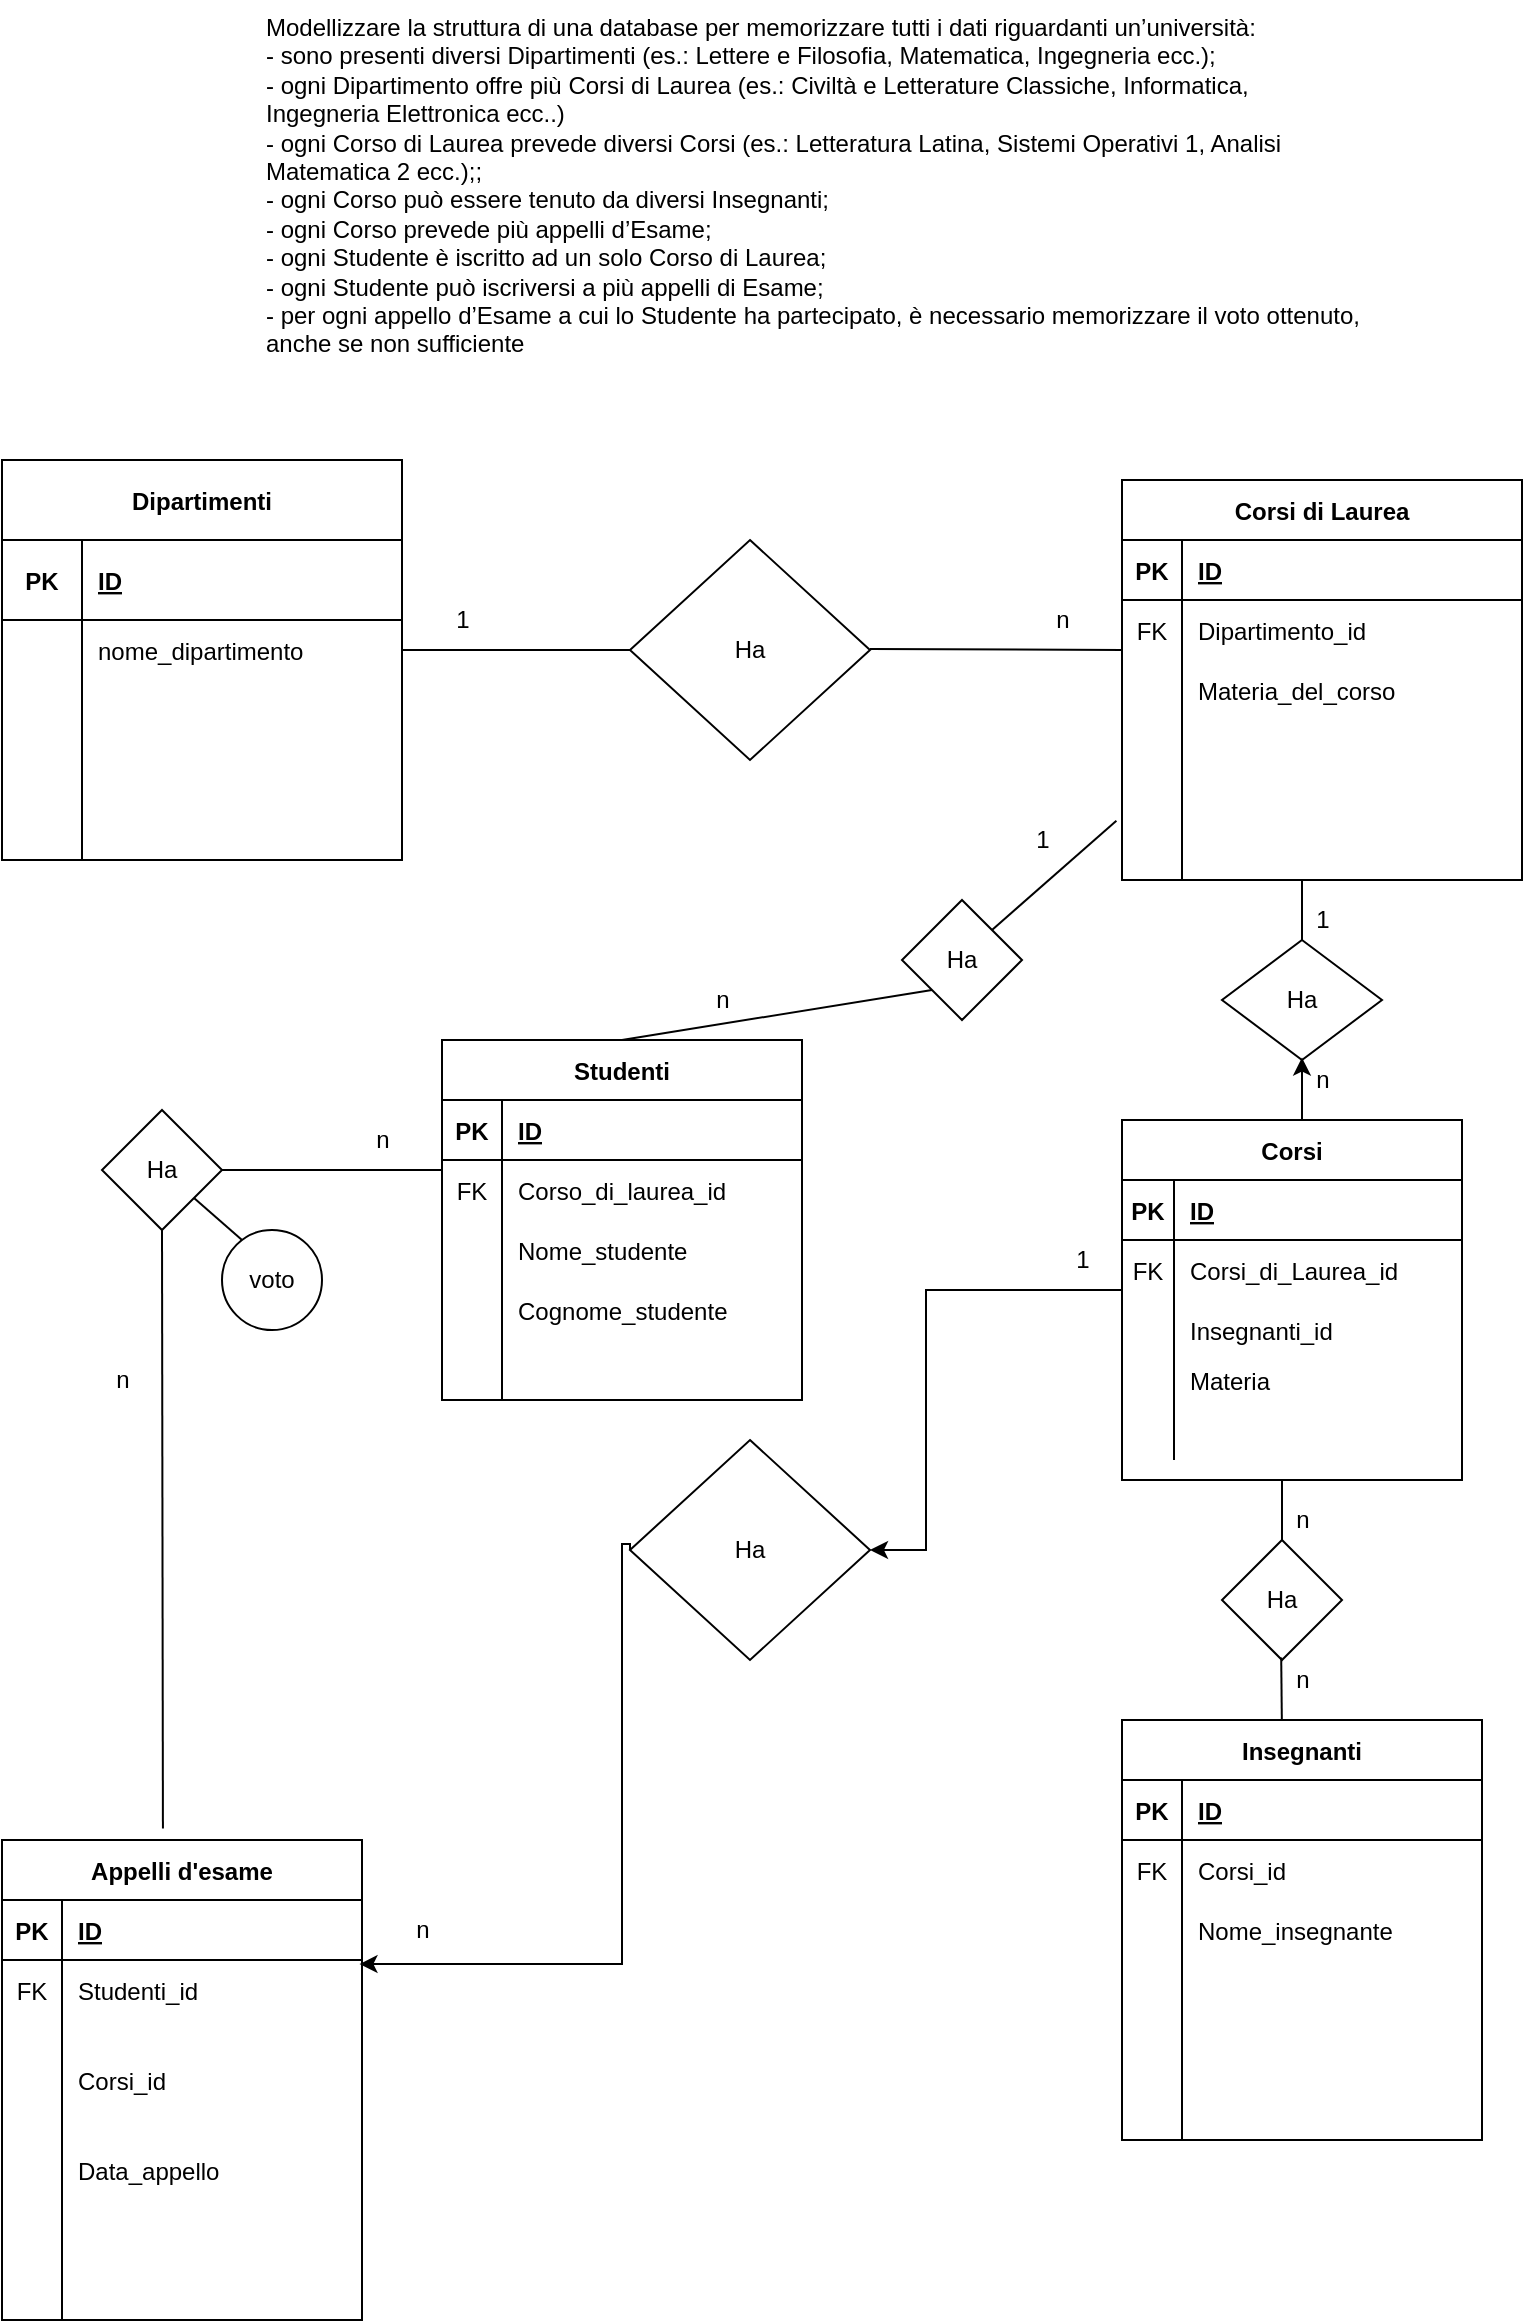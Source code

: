 <mxfile version="16.5.1" type="device"><diagram id="d_tYpTKD4EbZzEdEBxM2" name="Pagina-1"><mxGraphModel dx="1038" dy="641" grid="1" gridSize="10" guides="1" tooltips="1" connect="1" arrows="1" fold="1" page="1" pageScale="1" pageWidth="827" pageHeight="1169" math="0" shadow="0"><root><mxCell id="0"/><mxCell id="1" parent="0"/><mxCell id="aN7Wza_sjdc6E9av2ybj-14" value="Modellizzare la struttura di una database per memorizzare tutti i dati riguardanti un’università:&#13;&#10;- sono presenti diversi Dipartimenti (es.: Lettere e Filosofia, Matematica, Ingegneria ecc.);&#13;&#10;- ogni Dipartimento offre più Corsi di Laurea (es.: Civiltà e Letterature Classiche, Informatica, Ingegneria Elettronica ecc..)&#13;&#10;- ogni Corso di Laurea prevede diversi Corsi (es.: Letteratura Latina, Sistemi Operativi 1, Analisi Matematica 2 ecc.);;&#13;&#10;- ogni Corso può essere tenuto da diversi Insegnanti;&#13;&#10;- ogni Corso prevede più appelli d’Esame;&#13;&#10;- ogni Studente è iscritto ad un solo Corso di Laurea;&#13;&#10;- ogni Studente può iscriversi a più appelli di Esame;&#13;&#10;- per ogni appello d’Esame a cui lo Studente ha partecipato, è necessario memorizzare il voto ottenuto, anche se non sufficiente" style="text;whiteSpace=wrap;html=1;" parent="1" vertex="1"><mxGeometry x="170" width="550" height="180" as="geometry"/></mxCell><mxCell id="aN7Wza_sjdc6E9av2ybj-29" value="Dipartimenti" style="shape=table;startSize=40;container=1;collapsible=1;childLayout=tableLayout;fixedRows=1;rowLines=0;fontStyle=1;align=center;resizeLast=1;fontFamily=Helvetica;fontSize=12;fontColor=default;strokeColor=default;fillColor=none;" parent="1" vertex="1"><mxGeometry x="40" y="230" width="200" height="200" as="geometry"/></mxCell><mxCell id="aN7Wza_sjdc6E9av2ybj-30" value="" style="shape=tableRow;horizontal=0;startSize=0;swimlaneHead=0;swimlaneBody=0;fillColor=none;collapsible=0;dropTarget=0;points=[[0,0.5],[1,0.5]];portConstraint=eastwest;top=0;left=0;right=0;bottom=1;fontFamily=Helvetica;fontSize=12;fontColor=default;strokeColor=default;" parent="aN7Wza_sjdc6E9av2ybj-29" vertex="1"><mxGeometry y="40" width="200" height="40" as="geometry"/></mxCell><mxCell id="aN7Wza_sjdc6E9av2ybj-31" value="PK" style="shape=partialRectangle;connectable=0;fillColor=none;top=0;left=0;bottom=0;right=0;fontStyle=1;overflow=hidden;fontFamily=Helvetica;fontSize=12;fontColor=default;strokeColor=default;" parent="aN7Wza_sjdc6E9av2ybj-30" vertex="1"><mxGeometry width="40" height="40" as="geometry"><mxRectangle width="40" height="40" as="alternateBounds"/></mxGeometry></mxCell><mxCell id="aN7Wza_sjdc6E9av2ybj-32" value="ID" style="shape=partialRectangle;connectable=0;fillColor=none;top=0;left=0;bottom=0;right=0;align=left;spacingLeft=6;fontStyle=5;overflow=hidden;fontFamily=Helvetica;fontSize=12;fontColor=default;strokeColor=default;" parent="aN7Wza_sjdc6E9av2ybj-30" vertex="1"><mxGeometry x="40" width="160" height="40" as="geometry"><mxRectangle width="160" height="40" as="alternateBounds"/></mxGeometry></mxCell><mxCell id="aN7Wza_sjdc6E9av2ybj-33" value="" style="shape=tableRow;horizontal=0;startSize=0;swimlaneHead=0;swimlaneBody=0;fillColor=none;collapsible=0;dropTarget=0;points=[[0,0.5],[1,0.5]];portConstraint=eastwest;top=0;left=0;right=0;bottom=0;fontFamily=Helvetica;fontSize=12;fontColor=default;strokeColor=default;" parent="aN7Wza_sjdc6E9av2ybj-29" vertex="1"><mxGeometry y="80" width="200" height="30" as="geometry"/></mxCell><mxCell id="aN7Wza_sjdc6E9av2ybj-34" value="" style="shape=partialRectangle;connectable=0;fillColor=none;top=0;left=0;bottom=0;right=0;editable=1;overflow=hidden;fontFamily=Helvetica;fontSize=12;fontColor=default;strokeColor=default;" parent="aN7Wza_sjdc6E9av2ybj-33" vertex="1"><mxGeometry width="40" height="30" as="geometry"><mxRectangle width="40" height="30" as="alternateBounds"/></mxGeometry></mxCell><mxCell id="aN7Wza_sjdc6E9av2ybj-35" value="nome_dipartimento" style="shape=partialRectangle;connectable=0;fillColor=none;top=0;left=0;bottom=0;right=0;align=left;spacingLeft=6;overflow=hidden;fontFamily=Helvetica;fontSize=12;fontColor=default;strokeColor=default;" parent="aN7Wza_sjdc6E9av2ybj-33" vertex="1"><mxGeometry x="40" width="160" height="30" as="geometry"><mxRectangle width="160" height="30" as="alternateBounds"/></mxGeometry></mxCell><mxCell id="aN7Wza_sjdc6E9av2ybj-36" value="" style="shape=tableRow;horizontal=0;startSize=0;swimlaneHead=0;swimlaneBody=0;fillColor=none;collapsible=0;dropTarget=0;points=[[0,0.5],[1,0.5]];portConstraint=eastwest;top=0;left=0;right=0;bottom=0;fontFamily=Helvetica;fontSize=12;fontColor=default;strokeColor=default;" parent="aN7Wza_sjdc6E9av2ybj-29" vertex="1"><mxGeometry y="110" width="200" height="30" as="geometry"/></mxCell><mxCell id="aN7Wza_sjdc6E9av2ybj-37" value="" style="shape=partialRectangle;connectable=0;fillColor=none;top=0;left=0;bottom=0;right=0;editable=1;overflow=hidden;fontFamily=Helvetica;fontSize=12;fontColor=default;strokeColor=default;" parent="aN7Wza_sjdc6E9av2ybj-36" vertex="1"><mxGeometry width="40" height="30" as="geometry"><mxRectangle width="40" height="30" as="alternateBounds"/></mxGeometry></mxCell><mxCell id="aN7Wza_sjdc6E9av2ybj-38" value="" style="shape=partialRectangle;connectable=0;fillColor=none;top=0;left=0;bottom=0;right=0;align=left;spacingLeft=6;overflow=hidden;fontFamily=Helvetica;fontSize=12;fontColor=default;strokeColor=default;" parent="aN7Wza_sjdc6E9av2ybj-36" vertex="1"><mxGeometry x="40" width="160" height="30" as="geometry"><mxRectangle width="160" height="30" as="alternateBounds"/></mxGeometry></mxCell><mxCell id="aN7Wza_sjdc6E9av2ybj-39" value="" style="shape=tableRow;horizontal=0;startSize=0;swimlaneHead=0;swimlaneBody=0;fillColor=none;collapsible=0;dropTarget=0;points=[[0,0.5],[1,0.5]];portConstraint=eastwest;top=0;left=0;right=0;bottom=0;fontFamily=Helvetica;fontSize=12;fontColor=default;strokeColor=default;" parent="aN7Wza_sjdc6E9av2ybj-29" vertex="1"><mxGeometry y="140" width="200" height="30" as="geometry"/></mxCell><mxCell id="aN7Wza_sjdc6E9av2ybj-40" value="" style="shape=partialRectangle;connectable=0;fillColor=none;top=0;left=0;bottom=0;right=0;editable=1;overflow=hidden;fontFamily=Helvetica;fontSize=12;fontColor=default;strokeColor=default;" parent="aN7Wza_sjdc6E9av2ybj-39" vertex="1"><mxGeometry width="40" height="30" as="geometry"><mxRectangle width="40" height="30" as="alternateBounds"/></mxGeometry></mxCell><mxCell id="aN7Wza_sjdc6E9av2ybj-41" value="" style="shape=partialRectangle;connectable=0;fillColor=none;top=0;left=0;bottom=0;right=0;align=left;spacingLeft=6;overflow=hidden;fontFamily=Helvetica;fontSize=12;fontColor=default;strokeColor=default;" parent="aN7Wza_sjdc6E9av2ybj-39" vertex="1"><mxGeometry x="40" width="160" height="30" as="geometry"><mxRectangle width="160" height="30" as="alternateBounds"/></mxGeometry></mxCell><mxCell id="aN7Wza_sjdc6E9av2ybj-42" value="" style="shape=tableRow;horizontal=0;startSize=0;swimlaneHead=0;swimlaneBody=0;fillColor=none;collapsible=0;dropTarget=0;points=[[0,0.5],[1,0.5]];portConstraint=eastwest;top=0;left=0;right=0;bottom=0;fontFamily=Helvetica;fontSize=12;fontColor=default;strokeColor=default;" parent="aN7Wza_sjdc6E9av2ybj-29" vertex="1"><mxGeometry y="170" width="200" height="30" as="geometry"/></mxCell><mxCell id="aN7Wza_sjdc6E9av2ybj-43" value="" style="shape=partialRectangle;connectable=0;fillColor=none;top=0;left=0;bottom=0;right=0;editable=1;overflow=hidden;fontFamily=Helvetica;fontSize=12;fontColor=default;strokeColor=default;" parent="aN7Wza_sjdc6E9av2ybj-42" vertex="1"><mxGeometry width="40" height="30" as="geometry"><mxRectangle width="40" height="30" as="alternateBounds"/></mxGeometry></mxCell><mxCell id="aN7Wza_sjdc6E9av2ybj-44" value="" style="shape=partialRectangle;connectable=0;fillColor=none;top=0;left=0;bottom=0;right=0;align=left;spacingLeft=6;overflow=hidden;fontFamily=Helvetica;fontSize=12;fontColor=default;strokeColor=default;" parent="aN7Wza_sjdc6E9av2ybj-42" vertex="1"><mxGeometry x="40" width="160" height="30" as="geometry"><mxRectangle width="160" height="30" as="alternateBounds"/></mxGeometry></mxCell><mxCell id="aN7Wza_sjdc6E9av2ybj-45" value="Corsi di Laurea" style="shape=table;startSize=30;container=1;collapsible=1;childLayout=tableLayout;fixedRows=1;rowLines=0;fontStyle=1;align=center;resizeLast=1;fontFamily=Helvetica;fontSize=12;fontColor=default;strokeColor=default;fillColor=none;" parent="1" vertex="1"><mxGeometry x="600" y="240" width="200" height="200" as="geometry"/></mxCell><mxCell id="aN7Wza_sjdc6E9av2ybj-46" value="" style="shape=tableRow;horizontal=0;startSize=0;swimlaneHead=0;swimlaneBody=0;fillColor=none;collapsible=0;dropTarget=0;points=[[0,0.5],[1,0.5]];portConstraint=eastwest;top=0;left=0;right=0;bottom=1;fontFamily=Helvetica;fontSize=12;fontColor=default;strokeColor=default;" parent="aN7Wza_sjdc6E9av2ybj-45" vertex="1"><mxGeometry y="30" width="200" height="30" as="geometry"/></mxCell><mxCell id="aN7Wza_sjdc6E9av2ybj-47" value="PK" style="shape=partialRectangle;connectable=0;fillColor=none;top=0;left=0;bottom=0;right=0;fontStyle=1;overflow=hidden;fontFamily=Helvetica;fontSize=12;fontColor=default;strokeColor=default;" parent="aN7Wza_sjdc6E9av2ybj-46" vertex="1"><mxGeometry width="30" height="30" as="geometry"><mxRectangle width="30" height="30" as="alternateBounds"/></mxGeometry></mxCell><mxCell id="aN7Wza_sjdc6E9av2ybj-48" value="ID" style="shape=partialRectangle;connectable=0;fillColor=none;top=0;left=0;bottom=0;right=0;align=left;spacingLeft=6;fontStyle=5;overflow=hidden;fontFamily=Helvetica;fontSize=12;fontColor=default;strokeColor=default;" parent="aN7Wza_sjdc6E9av2ybj-46" vertex="1"><mxGeometry x="30" width="170" height="30" as="geometry"><mxRectangle width="170" height="30" as="alternateBounds"/></mxGeometry></mxCell><mxCell id="aN7Wza_sjdc6E9av2ybj-49" value="" style="shape=tableRow;horizontal=0;startSize=0;swimlaneHead=0;swimlaneBody=0;fillColor=none;collapsible=0;dropTarget=0;points=[[0,0.5],[1,0.5]];portConstraint=eastwest;top=0;left=0;right=0;bottom=0;fontFamily=Helvetica;fontSize=12;fontColor=default;strokeColor=default;" parent="aN7Wza_sjdc6E9av2ybj-45" vertex="1"><mxGeometry y="60" width="200" height="30" as="geometry"/></mxCell><mxCell id="aN7Wza_sjdc6E9av2ybj-50" value="FK" style="shape=partialRectangle;connectable=0;fillColor=none;top=0;left=0;bottom=0;right=0;editable=1;overflow=hidden;fontFamily=Helvetica;fontSize=12;fontColor=default;strokeColor=default;" parent="aN7Wza_sjdc6E9av2ybj-49" vertex="1"><mxGeometry width="30" height="30" as="geometry"><mxRectangle width="30" height="30" as="alternateBounds"/></mxGeometry></mxCell><mxCell id="aN7Wza_sjdc6E9av2ybj-51" value="Dipartimento_id" style="shape=partialRectangle;connectable=0;fillColor=none;top=0;left=0;bottom=0;right=0;align=left;spacingLeft=6;overflow=hidden;fontFamily=Helvetica;fontSize=12;fontColor=default;strokeColor=default;" parent="aN7Wza_sjdc6E9av2ybj-49" vertex="1"><mxGeometry x="30" width="170" height="30" as="geometry"><mxRectangle width="170" height="30" as="alternateBounds"/></mxGeometry></mxCell><mxCell id="aN7Wza_sjdc6E9av2ybj-52" value="" style="shape=tableRow;horizontal=0;startSize=0;swimlaneHead=0;swimlaneBody=0;fillColor=none;collapsible=0;dropTarget=0;points=[[0,0.5],[1,0.5]];portConstraint=eastwest;top=0;left=0;right=0;bottom=0;fontFamily=Helvetica;fontSize=12;fontColor=default;strokeColor=default;" parent="aN7Wza_sjdc6E9av2ybj-45" vertex="1"><mxGeometry y="90" width="200" height="30" as="geometry"/></mxCell><mxCell id="aN7Wza_sjdc6E9av2ybj-53" value="" style="shape=partialRectangle;connectable=0;fillColor=none;top=0;left=0;bottom=0;right=0;editable=1;overflow=hidden;fontFamily=Helvetica;fontSize=12;fontColor=default;strokeColor=default;" parent="aN7Wza_sjdc6E9av2ybj-52" vertex="1"><mxGeometry width="30" height="30" as="geometry"><mxRectangle width="30" height="30" as="alternateBounds"/></mxGeometry></mxCell><mxCell id="aN7Wza_sjdc6E9av2ybj-54" value="Materia_del_corso" style="shape=partialRectangle;connectable=0;fillColor=none;top=0;left=0;bottom=0;right=0;align=left;spacingLeft=6;overflow=hidden;fontFamily=Helvetica;fontSize=12;fontColor=default;strokeColor=default;" parent="aN7Wza_sjdc6E9av2ybj-52" vertex="1"><mxGeometry x="30" width="170" height="30" as="geometry"><mxRectangle width="170" height="30" as="alternateBounds"/></mxGeometry></mxCell><mxCell id="aN7Wza_sjdc6E9av2ybj-55" value="" style="shape=tableRow;horizontal=0;startSize=0;swimlaneHead=0;swimlaneBody=0;fillColor=none;collapsible=0;dropTarget=0;points=[[0,0.5],[1,0.5]];portConstraint=eastwest;top=0;left=0;right=0;bottom=0;fontFamily=Helvetica;fontSize=12;fontColor=default;strokeColor=default;" parent="aN7Wza_sjdc6E9av2ybj-45" vertex="1"><mxGeometry y="120" width="200" height="20" as="geometry"/></mxCell><mxCell id="aN7Wza_sjdc6E9av2ybj-56" value="" style="shape=partialRectangle;connectable=0;fillColor=none;top=0;left=0;bottom=0;right=0;editable=1;overflow=hidden;fontFamily=Helvetica;fontSize=12;fontColor=default;strokeColor=default;" parent="aN7Wza_sjdc6E9av2ybj-55" vertex="1"><mxGeometry width="30" height="20" as="geometry"><mxRectangle width="30" height="20" as="alternateBounds"/></mxGeometry></mxCell><mxCell id="aN7Wza_sjdc6E9av2ybj-57" value="" style="shape=partialRectangle;connectable=0;fillColor=none;top=0;left=0;bottom=0;right=0;align=left;spacingLeft=6;overflow=hidden;fontFamily=Helvetica;fontSize=12;fontColor=default;strokeColor=default;" parent="aN7Wza_sjdc6E9av2ybj-55" vertex="1"><mxGeometry x="30" width="170" height="20" as="geometry"><mxRectangle width="170" height="20" as="alternateBounds"/></mxGeometry></mxCell><mxCell id="aN7Wza_sjdc6E9av2ybj-58" value="" style="shape=tableRow;horizontal=0;startSize=0;swimlaneHead=0;swimlaneBody=0;fillColor=none;collapsible=0;dropTarget=0;points=[[0,0.5],[1,0.5]];portConstraint=eastwest;top=0;left=0;right=0;bottom=0;fontFamily=Helvetica;fontSize=12;fontColor=default;strokeColor=default;" parent="aN7Wza_sjdc6E9av2ybj-45" vertex="1"><mxGeometry y="140" width="200" height="30" as="geometry"/></mxCell><mxCell id="aN7Wza_sjdc6E9av2ybj-59" value="" style="shape=partialRectangle;connectable=0;fillColor=none;top=0;left=0;bottom=0;right=0;editable=1;overflow=hidden;fontFamily=Helvetica;fontSize=12;fontColor=default;strokeColor=default;" parent="aN7Wza_sjdc6E9av2ybj-58" vertex="1"><mxGeometry width="30" height="30" as="geometry"><mxRectangle width="30" height="30" as="alternateBounds"/></mxGeometry></mxCell><mxCell id="aN7Wza_sjdc6E9av2ybj-60" value="" style="shape=partialRectangle;connectable=0;fillColor=none;top=0;left=0;bottom=0;right=0;align=left;spacingLeft=6;overflow=hidden;fontFamily=Helvetica;fontSize=12;fontColor=default;strokeColor=default;" parent="aN7Wza_sjdc6E9av2ybj-58" vertex="1"><mxGeometry x="30" width="170" height="30" as="geometry"><mxRectangle width="170" height="30" as="alternateBounds"/></mxGeometry></mxCell><mxCell id="aN7Wza_sjdc6E9av2ybj-158" value="" style="shape=tableRow;horizontal=0;startSize=0;swimlaneHead=0;swimlaneBody=0;fillColor=none;collapsible=0;dropTarget=0;points=[[0,0.5],[1,0.5]];portConstraint=eastwest;top=0;left=0;right=0;bottom=0;fontFamily=Helvetica;fontSize=12;fontColor=default;strokeColor=default;" parent="aN7Wza_sjdc6E9av2ybj-45" vertex="1"><mxGeometry y="170" width="200" height="30" as="geometry"/></mxCell><mxCell id="aN7Wza_sjdc6E9av2ybj-159" value="" style="shape=partialRectangle;connectable=0;fillColor=none;top=0;left=0;bottom=0;right=0;editable=1;overflow=hidden;fontFamily=Helvetica;fontSize=12;fontColor=default;strokeColor=default;" parent="aN7Wza_sjdc6E9av2ybj-158" vertex="1"><mxGeometry width="30" height="30" as="geometry"><mxRectangle width="30" height="30" as="alternateBounds"/></mxGeometry></mxCell><mxCell id="aN7Wza_sjdc6E9av2ybj-160" value="" style="shape=partialRectangle;connectable=0;fillColor=none;top=0;left=0;bottom=0;right=0;align=left;spacingLeft=6;overflow=hidden;fontFamily=Helvetica;fontSize=12;fontColor=default;strokeColor=default;" parent="aN7Wza_sjdc6E9av2ybj-158" vertex="1"><mxGeometry x="30" width="170" height="30" as="geometry"><mxRectangle width="170" height="30" as="alternateBounds"/></mxGeometry></mxCell><mxCell id="FtKAJU5bvK3vxEvsOO8k-3" style="edgeStyle=orthogonalEdgeStyle;rounded=0;orthogonalLoop=1;jettySize=auto;html=1;exitX=0.5;exitY=0;exitDx=0;exitDy=0;entryX=0;entryY=-0.06;entryDx=0;entryDy=0;entryPerimeter=0;" parent="1" source="aN7Wza_sjdc6E9av2ybj-87" target="aN7Wza_sjdc6E9av2ybj-165" edge="1"><mxGeometry relative="1" as="geometry"/></mxCell><mxCell id="aN7Wza_sjdc6E9av2ybj-87" value="Corsi" style="shape=table;startSize=30;container=1;collapsible=1;childLayout=tableLayout;fixedRows=1;rowLines=0;fontStyle=1;align=center;resizeLast=1;fontFamily=Helvetica;fontSize=12;fontColor=default;strokeColor=default;fillColor=none;" parent="1" vertex="1"><mxGeometry x="600" y="560" width="170" height="180" as="geometry"/></mxCell><mxCell id="aN7Wza_sjdc6E9av2ybj-88" value="" style="shape=tableRow;horizontal=0;startSize=0;swimlaneHead=0;swimlaneBody=0;fillColor=none;collapsible=0;dropTarget=0;points=[[0,0.5],[1,0.5]];portConstraint=eastwest;top=0;left=0;right=0;bottom=1;fontFamily=Helvetica;fontSize=12;fontColor=default;strokeColor=default;" parent="aN7Wza_sjdc6E9av2ybj-87" vertex="1"><mxGeometry y="30" width="170" height="30" as="geometry"/></mxCell><mxCell id="aN7Wza_sjdc6E9av2ybj-89" value="PK" style="shape=partialRectangle;connectable=0;fillColor=none;top=0;left=0;bottom=0;right=0;fontStyle=1;overflow=hidden;fontFamily=Helvetica;fontSize=12;fontColor=default;strokeColor=default;" parent="aN7Wza_sjdc6E9av2ybj-88" vertex="1"><mxGeometry width="26" height="30" as="geometry"><mxRectangle width="26" height="30" as="alternateBounds"/></mxGeometry></mxCell><mxCell id="aN7Wza_sjdc6E9av2ybj-90" value="ID" style="shape=partialRectangle;connectable=0;fillColor=none;top=0;left=0;bottom=0;right=0;align=left;spacingLeft=6;fontStyle=5;overflow=hidden;fontFamily=Helvetica;fontSize=12;fontColor=default;strokeColor=default;" parent="aN7Wza_sjdc6E9av2ybj-88" vertex="1"><mxGeometry x="26" width="144" height="30" as="geometry"><mxRectangle width="144" height="30" as="alternateBounds"/></mxGeometry></mxCell><mxCell id="aN7Wza_sjdc6E9av2ybj-91" value="" style="shape=tableRow;horizontal=0;startSize=0;swimlaneHead=0;swimlaneBody=0;fillColor=none;collapsible=0;dropTarget=0;points=[[0,0.5],[1,0.5]];portConstraint=eastwest;top=0;left=0;right=0;bottom=0;fontFamily=Helvetica;fontSize=12;fontColor=default;strokeColor=default;" parent="aN7Wza_sjdc6E9av2ybj-87" vertex="1"><mxGeometry y="60" width="170" height="30" as="geometry"/></mxCell><mxCell id="aN7Wza_sjdc6E9av2ybj-92" value="FK" style="shape=partialRectangle;connectable=0;fillColor=none;top=0;left=0;bottom=0;right=0;editable=1;overflow=hidden;fontFamily=Helvetica;fontSize=12;fontColor=default;strokeColor=default;" parent="aN7Wza_sjdc6E9av2ybj-91" vertex="1"><mxGeometry width="26" height="30" as="geometry"><mxRectangle width="26" height="30" as="alternateBounds"/></mxGeometry></mxCell><mxCell id="aN7Wza_sjdc6E9av2ybj-93" value="Corsi_di_Laurea_id" style="shape=partialRectangle;connectable=0;fillColor=none;top=0;left=0;bottom=0;right=0;align=left;spacingLeft=6;overflow=hidden;fontFamily=Helvetica;fontSize=12;fontColor=default;strokeColor=default;" parent="aN7Wza_sjdc6E9av2ybj-91" vertex="1"><mxGeometry x="26" width="144" height="30" as="geometry"><mxRectangle width="144" height="30" as="alternateBounds"/></mxGeometry></mxCell><mxCell id="aN7Wza_sjdc6E9av2ybj-94" value="" style="shape=tableRow;horizontal=0;startSize=0;swimlaneHead=0;swimlaneBody=0;fillColor=none;collapsible=0;dropTarget=0;points=[[0,0.5],[1,0.5]];portConstraint=eastwest;top=0;left=0;right=0;bottom=0;fontFamily=Helvetica;fontSize=12;fontColor=default;strokeColor=default;" parent="aN7Wza_sjdc6E9av2ybj-87" vertex="1"><mxGeometry y="90" width="170" height="30" as="geometry"/></mxCell><mxCell id="aN7Wza_sjdc6E9av2ybj-95" value="" style="shape=partialRectangle;connectable=0;fillColor=none;top=0;left=0;bottom=0;right=0;editable=1;overflow=hidden;fontFamily=Helvetica;fontSize=12;fontColor=default;strokeColor=default;" parent="aN7Wza_sjdc6E9av2ybj-94" vertex="1"><mxGeometry width="26" height="30" as="geometry"><mxRectangle width="26" height="30" as="alternateBounds"/></mxGeometry></mxCell><mxCell id="aN7Wza_sjdc6E9av2ybj-96" value="Insegnanti_id" style="shape=partialRectangle;connectable=0;fillColor=none;top=0;left=0;bottom=0;right=0;align=left;spacingLeft=6;overflow=hidden;fontFamily=Helvetica;fontSize=12;fontColor=default;strokeColor=default;" parent="aN7Wza_sjdc6E9av2ybj-94" vertex="1"><mxGeometry x="26" width="144" height="30" as="geometry"><mxRectangle width="144" height="30" as="alternateBounds"/></mxGeometry></mxCell><mxCell id="FtKAJU5bvK3vxEvsOO8k-11" value="" style="shape=tableRow;horizontal=0;startSize=0;swimlaneHead=0;swimlaneBody=0;fillColor=none;collapsible=0;dropTarget=0;points=[[0,0.5],[1,0.5]];portConstraint=eastwest;top=0;left=0;right=0;bottom=0;fontFamily=Helvetica;fontSize=12;fontColor=default;strokeColor=default;" parent="aN7Wza_sjdc6E9av2ybj-87" vertex="1"><mxGeometry y="120" width="170" height="20" as="geometry"/></mxCell><mxCell id="FtKAJU5bvK3vxEvsOO8k-12" value="" style="shape=partialRectangle;connectable=0;fillColor=none;top=0;left=0;bottom=0;right=0;editable=1;overflow=hidden;fontFamily=Helvetica;fontSize=12;fontColor=default;strokeColor=default;" parent="FtKAJU5bvK3vxEvsOO8k-11" vertex="1"><mxGeometry width="26" height="20" as="geometry"><mxRectangle width="26" height="20" as="alternateBounds"/></mxGeometry></mxCell><mxCell id="FtKAJU5bvK3vxEvsOO8k-13" value="Materia" style="shape=partialRectangle;connectable=0;fillColor=none;top=0;left=0;bottom=0;right=0;align=left;spacingLeft=6;overflow=hidden;fontFamily=Helvetica;fontSize=12;fontColor=default;strokeColor=default;" parent="FtKAJU5bvK3vxEvsOO8k-11" vertex="1"><mxGeometry x="26" width="144" height="20" as="geometry"><mxRectangle width="144" height="20" as="alternateBounds"/></mxGeometry></mxCell><mxCell id="aN7Wza_sjdc6E9av2ybj-97" value="" style="shape=tableRow;horizontal=0;startSize=0;swimlaneHead=0;swimlaneBody=0;fillColor=none;collapsible=0;dropTarget=0;points=[[0,0.5],[1,0.5]];portConstraint=eastwest;top=0;left=0;right=0;bottom=0;fontFamily=Helvetica;fontSize=12;fontColor=default;strokeColor=default;" parent="aN7Wza_sjdc6E9av2ybj-87" vertex="1"><mxGeometry y="140" width="170" height="30" as="geometry"/></mxCell><mxCell id="aN7Wza_sjdc6E9av2ybj-98" value="" style="shape=partialRectangle;connectable=0;fillColor=none;top=0;left=0;bottom=0;right=0;editable=1;overflow=hidden;fontFamily=Helvetica;fontSize=12;fontColor=default;strokeColor=default;" parent="aN7Wza_sjdc6E9av2ybj-97" vertex="1"><mxGeometry width="26" height="30" as="geometry"><mxRectangle width="26" height="30" as="alternateBounds"/></mxGeometry></mxCell><mxCell id="aN7Wza_sjdc6E9av2ybj-99" value="" style="shape=partialRectangle;connectable=0;fillColor=none;top=0;left=0;bottom=0;right=0;align=left;spacingLeft=6;overflow=hidden;fontFamily=Helvetica;fontSize=12;fontColor=default;strokeColor=default;" parent="aN7Wza_sjdc6E9av2ybj-97" vertex="1"><mxGeometry x="26" width="144" height="30" as="geometry"><mxRectangle width="144" height="30" as="alternateBounds"/></mxGeometry></mxCell><mxCell id="aN7Wza_sjdc6E9av2ybj-100" value="Insegnanti" style="shape=table;startSize=30;container=1;collapsible=1;childLayout=tableLayout;fixedRows=1;rowLines=0;fontStyle=1;align=center;resizeLast=1;fontFamily=Helvetica;fontSize=12;fontColor=default;strokeColor=default;fillColor=none;" parent="1" vertex="1"><mxGeometry x="600" y="860" width="180" height="210" as="geometry"/></mxCell><mxCell id="aN7Wza_sjdc6E9av2ybj-101" value="" style="shape=tableRow;horizontal=0;startSize=0;swimlaneHead=0;swimlaneBody=0;fillColor=none;collapsible=0;dropTarget=0;points=[[0,0.5],[1,0.5]];portConstraint=eastwest;top=0;left=0;right=0;bottom=1;fontFamily=Helvetica;fontSize=12;fontColor=default;strokeColor=default;" parent="aN7Wza_sjdc6E9av2ybj-100" vertex="1"><mxGeometry y="30" width="180" height="30" as="geometry"/></mxCell><mxCell id="aN7Wza_sjdc6E9av2ybj-102" value="PK" style="shape=partialRectangle;connectable=0;fillColor=none;top=0;left=0;bottom=0;right=0;fontStyle=1;overflow=hidden;fontFamily=Helvetica;fontSize=12;fontColor=default;strokeColor=default;" parent="aN7Wza_sjdc6E9av2ybj-101" vertex="1"><mxGeometry width="30" height="30" as="geometry"><mxRectangle width="30" height="30" as="alternateBounds"/></mxGeometry></mxCell><mxCell id="aN7Wza_sjdc6E9av2ybj-103" value="ID" style="shape=partialRectangle;connectable=0;fillColor=none;top=0;left=0;bottom=0;right=0;align=left;spacingLeft=6;fontStyle=5;overflow=hidden;fontFamily=Helvetica;fontSize=12;fontColor=default;strokeColor=default;" parent="aN7Wza_sjdc6E9av2ybj-101" vertex="1"><mxGeometry x="30" width="150" height="30" as="geometry"><mxRectangle width="150" height="30" as="alternateBounds"/></mxGeometry></mxCell><mxCell id="aN7Wza_sjdc6E9av2ybj-104" value="" style="shape=tableRow;horizontal=0;startSize=0;swimlaneHead=0;swimlaneBody=0;fillColor=none;collapsible=0;dropTarget=0;points=[[0,0.5],[1,0.5]];portConstraint=eastwest;top=0;left=0;right=0;bottom=0;fontFamily=Helvetica;fontSize=12;fontColor=default;strokeColor=default;" parent="aN7Wza_sjdc6E9av2ybj-100" vertex="1"><mxGeometry y="60" width="180" height="30" as="geometry"/></mxCell><mxCell id="aN7Wza_sjdc6E9av2ybj-105" value="FK" style="shape=partialRectangle;connectable=0;fillColor=none;top=0;left=0;bottom=0;right=0;editable=1;overflow=hidden;fontFamily=Helvetica;fontSize=12;fontColor=default;strokeColor=default;" parent="aN7Wza_sjdc6E9av2ybj-104" vertex="1"><mxGeometry width="30" height="30" as="geometry"><mxRectangle width="30" height="30" as="alternateBounds"/></mxGeometry></mxCell><mxCell id="aN7Wza_sjdc6E9av2ybj-106" value="Corsi_id" style="shape=partialRectangle;connectable=0;fillColor=none;top=0;left=0;bottom=0;right=0;align=left;spacingLeft=6;overflow=hidden;fontFamily=Helvetica;fontSize=12;fontColor=default;strokeColor=default;" parent="aN7Wza_sjdc6E9av2ybj-104" vertex="1"><mxGeometry x="30" width="150" height="30" as="geometry"><mxRectangle width="150" height="30" as="alternateBounds"/></mxGeometry></mxCell><mxCell id="aN7Wza_sjdc6E9av2ybj-107" value="" style="shape=tableRow;horizontal=0;startSize=0;swimlaneHead=0;swimlaneBody=0;fillColor=none;collapsible=0;dropTarget=0;points=[[0,0.5],[1,0.5]];portConstraint=eastwest;top=0;left=0;right=0;bottom=0;fontFamily=Helvetica;fontSize=12;fontColor=default;strokeColor=default;" parent="aN7Wza_sjdc6E9av2ybj-100" vertex="1"><mxGeometry y="90" width="180" height="30" as="geometry"/></mxCell><mxCell id="aN7Wza_sjdc6E9av2ybj-108" value="" style="shape=partialRectangle;connectable=0;fillColor=none;top=0;left=0;bottom=0;right=0;editable=1;overflow=hidden;fontFamily=Helvetica;fontSize=12;fontColor=default;strokeColor=default;" parent="aN7Wza_sjdc6E9av2ybj-107" vertex="1"><mxGeometry width="30" height="30" as="geometry"><mxRectangle width="30" height="30" as="alternateBounds"/></mxGeometry></mxCell><mxCell id="aN7Wza_sjdc6E9av2ybj-109" value="Nome_insegnante" style="shape=partialRectangle;connectable=0;fillColor=none;top=0;left=0;bottom=0;right=0;align=left;spacingLeft=6;overflow=hidden;fontFamily=Helvetica;fontSize=12;fontColor=default;strokeColor=default;" parent="aN7Wza_sjdc6E9av2ybj-107" vertex="1"><mxGeometry x="30" width="150" height="30" as="geometry"><mxRectangle width="150" height="30" as="alternateBounds"/></mxGeometry></mxCell><mxCell id="aN7Wza_sjdc6E9av2ybj-110" value="" style="shape=tableRow;horizontal=0;startSize=0;swimlaneHead=0;swimlaneBody=0;fillColor=none;collapsible=0;dropTarget=0;points=[[0,0.5],[1,0.5]];portConstraint=eastwest;top=0;left=0;right=0;bottom=0;fontFamily=Helvetica;fontSize=12;fontColor=default;strokeColor=default;" parent="aN7Wza_sjdc6E9av2ybj-100" vertex="1"><mxGeometry y="120" width="180" height="30" as="geometry"/></mxCell><mxCell id="aN7Wza_sjdc6E9av2ybj-111" value="" style="shape=partialRectangle;connectable=0;fillColor=none;top=0;left=0;bottom=0;right=0;editable=1;overflow=hidden;fontFamily=Helvetica;fontSize=12;fontColor=default;strokeColor=default;" parent="aN7Wza_sjdc6E9av2ybj-110" vertex="1"><mxGeometry width="30" height="30" as="geometry"><mxRectangle width="30" height="30" as="alternateBounds"/></mxGeometry></mxCell><mxCell id="aN7Wza_sjdc6E9av2ybj-112" value="" style="shape=partialRectangle;connectable=0;fillColor=none;top=0;left=0;bottom=0;right=0;align=left;spacingLeft=6;overflow=hidden;fontFamily=Helvetica;fontSize=12;fontColor=default;strokeColor=default;" parent="aN7Wza_sjdc6E9av2ybj-110" vertex="1"><mxGeometry x="30" width="150" height="30" as="geometry"><mxRectangle width="150" height="30" as="alternateBounds"/></mxGeometry></mxCell><mxCell id="aN7Wza_sjdc6E9av2ybj-113" value="" style="shape=tableRow;horizontal=0;startSize=0;swimlaneHead=0;swimlaneBody=0;fillColor=none;collapsible=0;dropTarget=0;points=[[0,0.5],[1,0.5]];portConstraint=eastwest;top=0;left=0;right=0;bottom=0;fontFamily=Helvetica;fontSize=12;fontColor=default;strokeColor=default;" parent="aN7Wza_sjdc6E9av2ybj-100" vertex="1"><mxGeometry y="150" width="180" height="30" as="geometry"/></mxCell><mxCell id="aN7Wza_sjdc6E9av2ybj-114" value="" style="shape=partialRectangle;connectable=0;fillColor=none;top=0;left=0;bottom=0;right=0;editable=1;overflow=hidden;fontFamily=Helvetica;fontSize=12;fontColor=default;strokeColor=default;" parent="aN7Wza_sjdc6E9av2ybj-113" vertex="1"><mxGeometry width="30" height="30" as="geometry"><mxRectangle width="30" height="30" as="alternateBounds"/></mxGeometry></mxCell><mxCell id="aN7Wza_sjdc6E9av2ybj-115" value="" style="shape=partialRectangle;connectable=0;fillColor=none;top=0;left=0;bottom=0;right=0;align=left;spacingLeft=6;overflow=hidden;fontFamily=Helvetica;fontSize=12;fontColor=default;strokeColor=default;" parent="aN7Wza_sjdc6E9av2ybj-113" vertex="1"><mxGeometry x="30" width="150" height="30" as="geometry"><mxRectangle width="150" height="30" as="alternateBounds"/></mxGeometry></mxCell><mxCell id="aN7Wza_sjdc6E9av2ybj-188" value="" style="shape=tableRow;horizontal=0;startSize=0;swimlaneHead=0;swimlaneBody=0;fillColor=none;collapsible=0;dropTarget=0;points=[[0,0.5],[1,0.5]];portConstraint=eastwest;top=0;left=0;right=0;bottom=0;fontFamily=Helvetica;fontSize=12;fontColor=default;strokeColor=default;" parent="aN7Wza_sjdc6E9av2ybj-100" vertex="1"><mxGeometry y="180" width="180" height="30" as="geometry"/></mxCell><mxCell id="aN7Wza_sjdc6E9av2ybj-189" value="" style="shape=partialRectangle;connectable=0;fillColor=none;top=0;left=0;bottom=0;right=0;editable=1;overflow=hidden;fontFamily=Helvetica;fontSize=12;fontColor=default;strokeColor=default;" parent="aN7Wza_sjdc6E9av2ybj-188" vertex="1"><mxGeometry width="30" height="30" as="geometry"><mxRectangle width="30" height="30" as="alternateBounds"/></mxGeometry></mxCell><mxCell id="aN7Wza_sjdc6E9av2ybj-190" value="" style="shape=partialRectangle;connectable=0;fillColor=none;top=0;left=0;bottom=0;right=0;align=left;spacingLeft=6;overflow=hidden;fontFamily=Helvetica;fontSize=12;fontColor=default;strokeColor=default;" parent="aN7Wza_sjdc6E9av2ybj-188" vertex="1"><mxGeometry x="30" width="150" height="30" as="geometry"><mxRectangle width="150" height="30" as="alternateBounds"/></mxGeometry></mxCell><mxCell id="aN7Wza_sjdc6E9av2ybj-116" value="Studenti" style="shape=table;startSize=30;container=1;collapsible=1;childLayout=tableLayout;fixedRows=1;rowLines=0;fontStyle=1;align=center;resizeLast=1;fontFamily=Helvetica;fontSize=12;fontColor=default;strokeColor=default;fillColor=none;" parent="1" vertex="1"><mxGeometry x="260" y="520" width="180" height="180" as="geometry"/></mxCell><mxCell id="aN7Wza_sjdc6E9av2ybj-117" value="" style="shape=tableRow;horizontal=0;startSize=0;swimlaneHead=0;swimlaneBody=0;fillColor=none;collapsible=0;dropTarget=0;points=[[0,0.5],[1,0.5]];portConstraint=eastwest;top=0;left=0;right=0;bottom=1;fontFamily=Helvetica;fontSize=12;fontColor=default;strokeColor=default;" parent="aN7Wza_sjdc6E9av2ybj-116" vertex="1"><mxGeometry y="30" width="180" height="30" as="geometry"/></mxCell><mxCell id="aN7Wza_sjdc6E9av2ybj-118" value="PK" style="shape=partialRectangle;connectable=0;fillColor=none;top=0;left=0;bottom=0;right=0;fontStyle=1;overflow=hidden;fontFamily=Helvetica;fontSize=12;fontColor=default;strokeColor=default;" parent="aN7Wza_sjdc6E9av2ybj-117" vertex="1"><mxGeometry width="30" height="30" as="geometry"><mxRectangle width="30" height="30" as="alternateBounds"/></mxGeometry></mxCell><mxCell id="aN7Wza_sjdc6E9av2ybj-119" value="ID" style="shape=partialRectangle;connectable=0;fillColor=none;top=0;left=0;bottom=0;right=0;align=left;spacingLeft=6;fontStyle=5;overflow=hidden;fontFamily=Helvetica;fontSize=12;fontColor=default;strokeColor=default;" parent="aN7Wza_sjdc6E9av2ybj-117" vertex="1"><mxGeometry x="30" width="150" height="30" as="geometry"><mxRectangle width="150" height="30" as="alternateBounds"/></mxGeometry></mxCell><mxCell id="aN7Wza_sjdc6E9av2ybj-120" value="" style="shape=tableRow;horizontal=0;startSize=0;swimlaneHead=0;swimlaneBody=0;fillColor=none;collapsible=0;dropTarget=0;points=[[0,0.5],[1,0.5]];portConstraint=eastwest;top=0;left=0;right=0;bottom=0;fontFamily=Helvetica;fontSize=12;fontColor=default;strokeColor=default;" parent="aN7Wza_sjdc6E9av2ybj-116" vertex="1"><mxGeometry y="60" width="180" height="30" as="geometry"/></mxCell><mxCell id="aN7Wza_sjdc6E9av2ybj-121" value="FK" style="shape=partialRectangle;connectable=0;fillColor=none;top=0;left=0;bottom=0;right=0;editable=1;overflow=hidden;fontFamily=Helvetica;fontSize=12;fontColor=default;strokeColor=default;" parent="aN7Wza_sjdc6E9av2ybj-120" vertex="1"><mxGeometry width="30" height="30" as="geometry"><mxRectangle width="30" height="30" as="alternateBounds"/></mxGeometry></mxCell><mxCell id="aN7Wza_sjdc6E9av2ybj-122" value="Corso_di_laurea_id" style="shape=partialRectangle;connectable=0;fillColor=none;top=0;left=0;bottom=0;right=0;align=left;spacingLeft=6;overflow=hidden;fontFamily=Helvetica;fontSize=12;fontColor=default;strokeColor=default;" parent="aN7Wza_sjdc6E9av2ybj-120" vertex="1"><mxGeometry x="30" width="150" height="30" as="geometry"><mxRectangle width="150" height="30" as="alternateBounds"/></mxGeometry></mxCell><mxCell id="aN7Wza_sjdc6E9av2ybj-123" value="" style="shape=tableRow;horizontal=0;startSize=0;swimlaneHead=0;swimlaneBody=0;fillColor=none;collapsible=0;dropTarget=0;points=[[0,0.5],[1,0.5]];portConstraint=eastwest;top=0;left=0;right=0;bottom=0;fontFamily=Helvetica;fontSize=12;fontColor=default;strokeColor=default;" parent="aN7Wza_sjdc6E9av2ybj-116" vertex="1"><mxGeometry y="90" width="180" height="30" as="geometry"/></mxCell><mxCell id="aN7Wza_sjdc6E9av2ybj-124" value="" style="shape=partialRectangle;connectable=0;fillColor=none;top=0;left=0;bottom=0;right=0;editable=1;overflow=hidden;fontFamily=Helvetica;fontSize=12;fontColor=default;strokeColor=default;" parent="aN7Wza_sjdc6E9av2ybj-123" vertex="1"><mxGeometry width="30" height="30" as="geometry"><mxRectangle width="30" height="30" as="alternateBounds"/></mxGeometry></mxCell><mxCell id="aN7Wza_sjdc6E9av2ybj-125" value="Nome_studente" style="shape=partialRectangle;connectable=0;fillColor=none;top=0;left=0;bottom=0;right=0;align=left;spacingLeft=6;overflow=hidden;fontFamily=Helvetica;fontSize=12;fontColor=default;strokeColor=default;" parent="aN7Wza_sjdc6E9av2ybj-123" vertex="1"><mxGeometry x="30" width="150" height="30" as="geometry"><mxRectangle width="150" height="30" as="alternateBounds"/></mxGeometry></mxCell><mxCell id="aN7Wza_sjdc6E9av2ybj-126" value="" style="shape=tableRow;horizontal=0;startSize=0;swimlaneHead=0;swimlaneBody=0;fillColor=none;collapsible=0;dropTarget=0;points=[[0,0.5],[1,0.5]];portConstraint=eastwest;top=0;left=0;right=0;bottom=0;fontFamily=Helvetica;fontSize=12;fontColor=default;strokeColor=default;" parent="aN7Wza_sjdc6E9av2ybj-116" vertex="1"><mxGeometry y="120" width="180" height="30" as="geometry"/></mxCell><mxCell id="aN7Wza_sjdc6E9av2ybj-127" value="" style="shape=partialRectangle;connectable=0;fillColor=none;top=0;left=0;bottom=0;right=0;editable=1;overflow=hidden;fontFamily=Helvetica;fontSize=12;fontColor=default;strokeColor=default;" parent="aN7Wza_sjdc6E9av2ybj-126" vertex="1"><mxGeometry width="30" height="30" as="geometry"><mxRectangle width="30" height="30" as="alternateBounds"/></mxGeometry></mxCell><mxCell id="aN7Wza_sjdc6E9av2ybj-128" value="Cognome_studente" style="shape=partialRectangle;connectable=0;fillColor=none;top=0;left=0;bottom=0;right=0;align=left;spacingLeft=6;overflow=hidden;fontFamily=Helvetica;fontSize=12;fontColor=default;strokeColor=default;" parent="aN7Wza_sjdc6E9av2ybj-126" vertex="1"><mxGeometry x="30" width="150" height="30" as="geometry"><mxRectangle width="150" height="30" as="alternateBounds"/></mxGeometry></mxCell><mxCell id="aN7Wza_sjdc6E9av2ybj-180" value="" style="shape=tableRow;horizontal=0;startSize=0;swimlaneHead=0;swimlaneBody=0;fillColor=none;collapsible=0;dropTarget=0;points=[[0,0.5],[1,0.5]];portConstraint=eastwest;top=0;left=0;right=0;bottom=0;fontFamily=Helvetica;fontSize=12;fontColor=default;strokeColor=default;" parent="aN7Wza_sjdc6E9av2ybj-116" vertex="1"><mxGeometry y="150" width="180" height="30" as="geometry"/></mxCell><mxCell id="aN7Wza_sjdc6E9av2ybj-181" value="" style="shape=partialRectangle;connectable=0;fillColor=none;top=0;left=0;bottom=0;right=0;editable=1;overflow=hidden;fontFamily=Helvetica;fontSize=12;fontColor=default;strokeColor=default;" parent="aN7Wza_sjdc6E9av2ybj-180" vertex="1"><mxGeometry width="30" height="30" as="geometry"><mxRectangle width="30" height="30" as="alternateBounds"/></mxGeometry></mxCell><mxCell id="aN7Wza_sjdc6E9av2ybj-182" value="" style="shape=partialRectangle;connectable=0;fillColor=none;top=0;left=0;bottom=0;right=0;align=left;spacingLeft=6;overflow=hidden;fontFamily=Helvetica;fontSize=12;fontColor=default;strokeColor=default;" parent="aN7Wza_sjdc6E9av2ybj-180" vertex="1"><mxGeometry x="30" width="150" height="30" as="geometry"><mxRectangle width="150" height="30" as="alternateBounds"/></mxGeometry></mxCell><mxCell id="aN7Wza_sjdc6E9av2ybj-129" value="Appelli d'esame" style="shape=table;startSize=30;container=1;collapsible=1;childLayout=tableLayout;fixedRows=1;rowLines=0;fontStyle=1;align=center;resizeLast=1;fontFamily=Helvetica;fontSize=12;fontColor=default;strokeColor=default;fillColor=none;" parent="1" vertex="1"><mxGeometry x="40" y="920" width="180" height="240" as="geometry"/></mxCell><mxCell id="aN7Wza_sjdc6E9av2ybj-130" value="" style="shape=tableRow;horizontal=0;startSize=0;swimlaneHead=0;swimlaneBody=0;fillColor=none;collapsible=0;dropTarget=0;points=[[0,0.5],[1,0.5]];portConstraint=eastwest;top=0;left=0;right=0;bottom=1;fontFamily=Helvetica;fontSize=12;fontColor=default;strokeColor=default;" parent="aN7Wza_sjdc6E9av2ybj-129" vertex="1"><mxGeometry y="30" width="180" height="30" as="geometry"/></mxCell><mxCell id="aN7Wza_sjdc6E9av2ybj-131" value="PK" style="shape=partialRectangle;connectable=0;fillColor=none;top=0;left=0;bottom=0;right=0;fontStyle=1;overflow=hidden;fontFamily=Helvetica;fontSize=12;fontColor=default;strokeColor=default;" parent="aN7Wza_sjdc6E9av2ybj-130" vertex="1"><mxGeometry width="30" height="30" as="geometry"><mxRectangle width="30" height="30" as="alternateBounds"/></mxGeometry></mxCell><mxCell id="aN7Wza_sjdc6E9av2ybj-132" value="ID" style="shape=partialRectangle;connectable=0;fillColor=none;top=0;left=0;bottom=0;right=0;align=left;spacingLeft=6;fontStyle=5;overflow=hidden;fontFamily=Helvetica;fontSize=12;fontColor=default;strokeColor=default;" parent="aN7Wza_sjdc6E9av2ybj-130" vertex="1"><mxGeometry x="30" width="150" height="30" as="geometry"><mxRectangle width="150" height="30" as="alternateBounds"/></mxGeometry></mxCell><mxCell id="aN7Wza_sjdc6E9av2ybj-133" value="" style="shape=tableRow;horizontal=0;startSize=0;swimlaneHead=0;swimlaneBody=0;fillColor=none;collapsible=0;dropTarget=0;points=[[0,0.5],[1,0.5]];portConstraint=eastwest;top=0;left=0;right=0;bottom=0;fontFamily=Helvetica;fontSize=12;fontColor=default;strokeColor=default;" parent="aN7Wza_sjdc6E9av2ybj-129" vertex="1"><mxGeometry y="60" width="180" height="30" as="geometry"/></mxCell><mxCell id="aN7Wza_sjdc6E9av2ybj-134" value="FK" style="shape=partialRectangle;connectable=0;fillColor=none;top=0;left=0;bottom=0;right=0;editable=1;overflow=hidden;fontFamily=Helvetica;fontSize=12;fontColor=default;strokeColor=default;" parent="aN7Wza_sjdc6E9av2ybj-133" vertex="1"><mxGeometry width="30" height="30" as="geometry"><mxRectangle width="30" height="30" as="alternateBounds"/></mxGeometry></mxCell><mxCell id="aN7Wza_sjdc6E9av2ybj-135" value="Studenti_id" style="shape=partialRectangle;connectable=0;fillColor=none;top=0;left=0;bottom=0;right=0;align=left;spacingLeft=6;overflow=hidden;fontFamily=Helvetica;fontSize=12;fontColor=default;strokeColor=default;" parent="aN7Wza_sjdc6E9av2ybj-133" vertex="1"><mxGeometry x="30" width="150" height="30" as="geometry"><mxRectangle width="150" height="30" as="alternateBounds"/></mxGeometry></mxCell><mxCell id="aN7Wza_sjdc6E9av2ybj-136" value="" style="shape=tableRow;horizontal=0;startSize=0;swimlaneHead=0;swimlaneBody=0;fillColor=none;collapsible=0;dropTarget=0;points=[[0,0.5],[1,0.5]];portConstraint=eastwest;top=0;left=0;right=0;bottom=0;fontFamily=Helvetica;fontSize=12;fontColor=default;strokeColor=default;" parent="aN7Wza_sjdc6E9av2ybj-129" vertex="1"><mxGeometry y="90" width="180" height="60" as="geometry"/></mxCell><mxCell id="aN7Wza_sjdc6E9av2ybj-137" value="" style="shape=partialRectangle;connectable=0;fillColor=none;top=0;left=0;bottom=0;right=0;editable=1;overflow=hidden;fontFamily=Helvetica;fontSize=12;fontColor=default;strokeColor=default;" parent="aN7Wza_sjdc6E9av2ybj-136" vertex="1"><mxGeometry width="30" height="60" as="geometry"><mxRectangle width="30" height="60" as="alternateBounds"/></mxGeometry></mxCell><mxCell id="aN7Wza_sjdc6E9av2ybj-138" value="Corsi_id" style="shape=partialRectangle;connectable=0;fillColor=none;top=0;left=0;bottom=0;right=0;align=left;spacingLeft=6;overflow=hidden;fontFamily=Helvetica;fontSize=12;fontColor=default;strokeColor=default;" parent="aN7Wza_sjdc6E9av2ybj-136" vertex="1"><mxGeometry x="30" width="150" height="60" as="geometry"><mxRectangle width="150" height="60" as="alternateBounds"/></mxGeometry></mxCell><mxCell id="FtKAJU5bvK3vxEvsOO8k-8" value="" style="shape=tableRow;horizontal=0;startSize=0;swimlaneHead=0;swimlaneBody=0;fillColor=none;collapsible=0;dropTarget=0;points=[[0,0.5],[1,0.5]];portConstraint=eastwest;top=0;left=0;right=0;bottom=0;fontFamily=Helvetica;fontSize=12;fontColor=default;strokeColor=default;" parent="aN7Wza_sjdc6E9av2ybj-129" vertex="1"><mxGeometry y="150" width="180" height="30" as="geometry"/></mxCell><mxCell id="FtKAJU5bvK3vxEvsOO8k-9" value="" style="shape=partialRectangle;connectable=0;fillColor=none;top=0;left=0;bottom=0;right=0;editable=1;overflow=hidden;fontFamily=Helvetica;fontSize=12;fontColor=default;strokeColor=default;" parent="FtKAJU5bvK3vxEvsOO8k-8" vertex="1"><mxGeometry width="30" height="30" as="geometry"><mxRectangle width="30" height="30" as="alternateBounds"/></mxGeometry></mxCell><mxCell id="FtKAJU5bvK3vxEvsOO8k-10" value="Data_appello" style="shape=partialRectangle;connectable=0;fillColor=none;top=0;left=0;bottom=0;right=0;align=left;spacingLeft=6;overflow=hidden;fontFamily=Helvetica;fontSize=12;fontColor=default;strokeColor=default;" parent="FtKAJU5bvK3vxEvsOO8k-8" vertex="1"><mxGeometry x="30" width="150" height="30" as="geometry"><mxRectangle width="150" height="30" as="alternateBounds"/></mxGeometry></mxCell><mxCell id="aN7Wza_sjdc6E9av2ybj-139" value="" style="shape=tableRow;horizontal=0;startSize=0;swimlaneHead=0;swimlaneBody=0;fillColor=none;collapsible=0;dropTarget=0;points=[[0,0.5],[1,0.5]];portConstraint=eastwest;top=0;left=0;right=0;bottom=0;fontFamily=Helvetica;fontSize=12;fontColor=default;strokeColor=default;" parent="aN7Wza_sjdc6E9av2ybj-129" vertex="1"><mxGeometry y="180" width="180" height="30" as="geometry"/></mxCell><mxCell id="aN7Wza_sjdc6E9av2ybj-140" value="" style="shape=partialRectangle;connectable=0;fillColor=none;top=0;left=0;bottom=0;right=0;editable=1;overflow=hidden;fontFamily=Helvetica;fontSize=12;fontColor=default;strokeColor=default;" parent="aN7Wza_sjdc6E9av2ybj-139" vertex="1"><mxGeometry width="30" height="30" as="geometry"><mxRectangle width="30" height="30" as="alternateBounds"/></mxGeometry></mxCell><mxCell id="aN7Wza_sjdc6E9av2ybj-141" value="" style="shape=partialRectangle;connectable=0;fillColor=none;top=0;left=0;bottom=0;right=0;align=left;spacingLeft=6;overflow=hidden;fontFamily=Helvetica;fontSize=12;fontColor=default;strokeColor=default;" parent="aN7Wza_sjdc6E9av2ybj-139" vertex="1"><mxGeometry x="30" width="150" height="30" as="geometry"><mxRectangle width="150" height="30" as="alternateBounds"/></mxGeometry></mxCell><mxCell id="aN7Wza_sjdc6E9av2ybj-191" value="" style="shape=tableRow;horizontal=0;startSize=0;swimlaneHead=0;swimlaneBody=0;fillColor=none;collapsible=0;dropTarget=0;points=[[0,0.5],[1,0.5]];portConstraint=eastwest;top=0;left=0;right=0;bottom=0;fontFamily=Helvetica;fontSize=12;fontColor=default;strokeColor=default;" parent="aN7Wza_sjdc6E9av2ybj-129" vertex="1"><mxGeometry y="210" width="180" height="30" as="geometry"/></mxCell><mxCell id="aN7Wza_sjdc6E9av2ybj-192" value="" style="shape=partialRectangle;connectable=0;fillColor=none;top=0;left=0;bottom=0;right=0;editable=1;overflow=hidden;fontFamily=Helvetica;fontSize=12;fontColor=default;strokeColor=default;" parent="aN7Wza_sjdc6E9av2ybj-191" vertex="1"><mxGeometry width="30" height="30" as="geometry"><mxRectangle width="30" height="30" as="alternateBounds"/></mxGeometry></mxCell><mxCell id="aN7Wza_sjdc6E9av2ybj-193" value="" style="shape=partialRectangle;connectable=0;fillColor=none;top=0;left=0;bottom=0;right=0;align=left;spacingLeft=6;overflow=hidden;fontFamily=Helvetica;fontSize=12;fontColor=default;strokeColor=default;" parent="aN7Wza_sjdc6E9av2ybj-191" vertex="1"><mxGeometry x="30" width="150" height="30" as="geometry"><mxRectangle width="150" height="30" as="alternateBounds"/></mxGeometry></mxCell><mxCell id="aN7Wza_sjdc6E9av2ybj-142" value="Ha" style="shape=rhombus;perimeter=rhombusPerimeter;whiteSpace=wrap;html=1;align=center;fontFamily=Helvetica;fontSize=12;fontColor=default;strokeColor=default;fillColor=none;" parent="1" vertex="1"><mxGeometry x="354" y="270" width="120" height="110" as="geometry"/></mxCell><mxCell id="aN7Wza_sjdc6E9av2ybj-143" value="" style="endArrow=none;html=1;rounded=0;fontFamily=Helvetica;fontSize=12;fontColor=default;entryX=0;entryY=0.5;entryDx=0;entryDy=0;" parent="1" target="aN7Wza_sjdc6E9av2ybj-142" edge="1"><mxGeometry relative="1" as="geometry"><mxPoint x="240" y="325" as="sourcePoint"/><mxPoint x="390" y="320" as="targetPoint"/></mxGeometry></mxCell><mxCell id="aN7Wza_sjdc6E9av2ybj-144" value="" style="endArrow=none;html=1;rounded=0;fontFamily=Helvetica;fontSize=12;fontColor=default;" parent="1" edge="1"><mxGeometry relative="1" as="geometry"><mxPoint x="474" y="324.5" as="sourcePoint"/><mxPoint x="600" y="325" as="targetPoint"/></mxGeometry></mxCell><mxCell id="aN7Wza_sjdc6E9av2ybj-167" style="edgeStyle=orthogonalEdgeStyle;rounded=0;orthogonalLoop=1;jettySize=auto;html=1;fontFamily=Helvetica;fontSize=12;fontColor=default;" parent="1" edge="1"><mxGeometry relative="1" as="geometry"><mxPoint x="690" y="480" as="targetPoint"/><mxPoint x="690" y="480" as="sourcePoint"/></mxGeometry></mxCell><mxCell id="aN7Wza_sjdc6E9av2ybj-146" value="Ha" style="shape=rhombus;perimeter=rhombusPerimeter;whiteSpace=wrap;html=1;align=center;fontFamily=Helvetica;fontSize=12;fontColor=default;strokeColor=default;fillColor=none;" parent="1" vertex="1"><mxGeometry x="650" y="470" width="80" height="60" as="geometry"/></mxCell><mxCell id="aN7Wza_sjdc6E9av2ybj-147" value="" style="endArrow=none;html=1;rounded=0;fontFamily=Helvetica;fontSize=12;fontColor=default;entryX=0.5;entryY=0;entryDx=0;entryDy=0;" parent="1" target="aN7Wza_sjdc6E9av2ybj-146" edge="1"><mxGeometry relative="1" as="geometry"><mxPoint x="690" y="440" as="sourcePoint"/><mxPoint x="660" y="450" as="targetPoint"/></mxGeometry></mxCell><mxCell id="aN7Wza_sjdc6E9av2ybj-149" value="Ha" style="shape=rhombus;perimeter=rhombusPerimeter;whiteSpace=wrap;html=1;align=center;fontFamily=Helvetica;fontSize=12;fontColor=default;strokeColor=default;fillColor=none;" parent="1" vertex="1"><mxGeometry x="650" y="770" width="60" height="60" as="geometry"/></mxCell><mxCell id="aN7Wza_sjdc6E9av2ybj-150" value="" style="endArrow=none;html=1;rounded=0;fontFamily=Helvetica;fontSize=12;fontColor=default;" parent="1" edge="1"><mxGeometry relative="1" as="geometry"><mxPoint x="680" y="740" as="sourcePoint"/><mxPoint x="680" y="740" as="targetPoint"/><Array as="points"><mxPoint x="680" y="770"/></Array></mxGeometry></mxCell><mxCell id="aN7Wza_sjdc6E9av2ybj-151" value="" style="endArrow=none;html=1;rounded=0;fontFamily=Helvetica;fontSize=12;fontColor=default;exitX=0.444;exitY=0;exitDx=0;exitDy=0;exitPerimeter=0;entryX=-0.02;entryY=-0.06;entryDx=0;entryDy=0;entryPerimeter=0;" parent="1" source="aN7Wza_sjdc6E9av2ybj-100" edge="1"><mxGeometry relative="1" as="geometry"><mxPoint x="520" y="800" as="sourcePoint"/><mxPoint x="679.6" y="828.8" as="targetPoint"/></mxGeometry></mxCell><mxCell id="aN7Wza_sjdc6E9av2ybj-152" value="Ha" style="shape=rhombus;perimeter=rhombusPerimeter;whiteSpace=wrap;html=1;align=center;fontFamily=Helvetica;fontSize=12;fontColor=default;strokeColor=default;fillColor=none;" parent="1" vertex="1"><mxGeometry x="490" y="450" width="60" height="60" as="geometry"/></mxCell><mxCell id="aN7Wza_sjdc6E9av2ybj-153" value="" style="endArrow=none;html=1;rounded=0;fontFamily=Helvetica;fontSize=12;fontColor=default;entryX=-0.014;entryY=1.013;entryDx=0;entryDy=0;entryPerimeter=0;exitX=1;exitY=0;exitDx=0;exitDy=0;" parent="1" source="aN7Wza_sjdc6E9av2ybj-152" target="aN7Wza_sjdc6E9av2ybj-58" edge="1"><mxGeometry relative="1" as="geometry"><mxPoint x="340" y="530" as="sourcePoint"/><mxPoint x="500" y="530" as="targetPoint"/></mxGeometry></mxCell><mxCell id="aN7Wza_sjdc6E9av2ybj-154" value="" style="endArrow=none;html=1;rounded=0;fontFamily=Helvetica;fontSize=12;fontColor=default;entryX=0;entryY=1;entryDx=0;entryDy=0;exitX=0.5;exitY=0;exitDx=0;exitDy=0;" parent="1" source="aN7Wza_sjdc6E9av2ybj-116" target="aN7Wza_sjdc6E9av2ybj-152" edge="1"><mxGeometry relative="1" as="geometry"><mxPoint x="340" y="530" as="sourcePoint"/><mxPoint x="500" y="530" as="targetPoint"/></mxGeometry></mxCell><mxCell id="aN7Wza_sjdc6E9av2ybj-155" value="Ha" style="shape=rhombus;perimeter=rhombusPerimeter;whiteSpace=wrap;html=1;align=center;fontFamily=Helvetica;fontSize=12;fontColor=default;strokeColor=default;fillColor=none;" parent="1" vertex="1"><mxGeometry x="90" y="555" width="60" height="60" as="geometry"/></mxCell><mxCell id="aN7Wza_sjdc6E9av2ybj-156" value="" style="line;strokeWidth=1;rotatable=0;dashed=0;labelPosition=right;align=left;verticalAlign=middle;spacingTop=0;spacingLeft=6;points=[];portConstraint=eastwest;fontFamily=Helvetica;fontSize=12;fontColor=default;fillColor=none;" parent="1" vertex="1"><mxGeometry x="150" y="580" width="110" height="10" as="geometry"/></mxCell><mxCell id="aN7Wza_sjdc6E9av2ybj-157" value="" style="endArrow=none;html=1;rounded=0;fontFamily=Helvetica;fontSize=12;fontColor=default;entryX=0.447;entryY=-0.024;entryDx=0;entryDy=0;entryPerimeter=0;" parent="1" target="aN7Wza_sjdc6E9av2ybj-129" edge="1"><mxGeometry relative="1" as="geometry"><mxPoint x="120" y="615" as="sourcePoint"/><mxPoint x="280" y="615" as="targetPoint"/></mxGeometry></mxCell><mxCell id="aN7Wza_sjdc6E9av2ybj-162" value="1" style="text;html=1;align=center;verticalAlign=middle;resizable=0;points=[];autosize=1;strokeColor=none;fillColor=none;fontSize=12;fontFamily=Helvetica;fontColor=default;" parent="1" vertex="1"><mxGeometry x="260" y="300" width="20" height="20" as="geometry"/></mxCell><mxCell id="aN7Wza_sjdc6E9av2ybj-163" value="n" style="text;html=1;align=center;verticalAlign=middle;resizable=0;points=[];autosize=1;strokeColor=none;fillColor=none;fontSize=12;fontFamily=Helvetica;fontColor=default;" parent="1" vertex="1"><mxGeometry x="560" y="300" width="20" height="20" as="geometry"/></mxCell><mxCell id="aN7Wza_sjdc6E9av2ybj-164" value="1" style="text;html=1;align=center;verticalAlign=middle;resizable=0;points=[];autosize=1;strokeColor=none;fillColor=none;fontSize=12;fontFamily=Helvetica;fontColor=default;" parent="1" vertex="1"><mxGeometry x="690" y="450" width="20" height="20" as="geometry"/></mxCell><mxCell id="aN7Wza_sjdc6E9av2ybj-165" value="n" style="text;html=1;align=center;verticalAlign=middle;resizable=0;points=[];autosize=1;strokeColor=none;fillColor=none;fontSize=12;fontFamily=Helvetica;fontColor=default;" parent="1" vertex="1"><mxGeometry x="690" y="530" width="20" height="20" as="geometry"/></mxCell><mxCell id="aN7Wza_sjdc6E9av2ybj-175" style="edgeStyle=orthogonalEdgeStyle;rounded=0;orthogonalLoop=1;jettySize=auto;html=1;exitX=0;exitY=0.5;exitDx=0;exitDy=0;entryX=0.993;entryY=0.067;entryDx=0;entryDy=0;entryPerimeter=0;fontFamily=Helvetica;fontSize=12;fontColor=default;" parent="1" source="aN7Wza_sjdc6E9av2ybj-172" target="aN7Wza_sjdc6E9av2ybj-133" edge="1"><mxGeometry relative="1" as="geometry"><Array as="points"><mxPoint x="350" y="772"/></Array></mxGeometry></mxCell><mxCell id="aN7Wza_sjdc6E9av2ybj-172" value="Ha" style="shape=rhombus;perimeter=rhombusPerimeter;whiteSpace=wrap;html=1;align=center;fontFamily=Helvetica;fontSize=12;fontColor=default;strokeColor=default;fillColor=none;" parent="1" vertex="1"><mxGeometry x="354" y="720" width="120" height="110" as="geometry"/></mxCell><mxCell id="aN7Wza_sjdc6E9av2ybj-174" style="edgeStyle=orthogonalEdgeStyle;rounded=0;orthogonalLoop=1;jettySize=auto;html=1;entryX=1;entryY=0.5;entryDx=0;entryDy=0;fontFamily=Helvetica;fontSize=12;fontColor=default;" parent="1" source="aN7Wza_sjdc6E9av2ybj-173" target="aN7Wza_sjdc6E9av2ybj-172" edge="1"><mxGeometry relative="1" as="geometry"/></mxCell><mxCell id="aN7Wza_sjdc6E9av2ybj-173" value="" style="line;strokeWidth=1;rotatable=0;dashed=0;labelPosition=right;align=left;verticalAlign=middle;spacingTop=0;spacingLeft=6;points=[];portConstraint=eastwest;fontFamily=Helvetica;fontSize=12;fontColor=default;fillColor=none;" parent="1" vertex="1"><mxGeometry x="530" y="640" width="70" height="10" as="geometry"/></mxCell><mxCell id="aN7Wza_sjdc6E9av2ybj-176" value="1" style="text;html=1;align=center;verticalAlign=middle;resizable=0;points=[];autosize=1;strokeColor=none;fillColor=none;fontSize=12;fontFamily=Helvetica;fontColor=default;" parent="1" vertex="1"><mxGeometry x="570" y="620" width="20" height="20" as="geometry"/></mxCell><mxCell id="aN7Wza_sjdc6E9av2ybj-177" value="n" style="text;html=1;align=center;verticalAlign=middle;resizable=0;points=[];autosize=1;strokeColor=none;fillColor=none;fontSize=12;fontFamily=Helvetica;fontColor=default;" parent="1" vertex="1"><mxGeometry x="240" y="955" width="20" height="20" as="geometry"/></mxCell><mxCell id="aN7Wza_sjdc6E9av2ybj-178" value="n" style="text;html=1;align=center;verticalAlign=middle;resizable=0;points=[];autosize=1;strokeColor=none;fillColor=none;fontSize=12;fontFamily=Helvetica;fontColor=default;" parent="1" vertex="1"><mxGeometry x="390" y="490" width="20" height="20" as="geometry"/></mxCell><mxCell id="aN7Wza_sjdc6E9av2ybj-179" value="1" style="text;html=1;align=center;verticalAlign=middle;resizable=0;points=[];autosize=1;strokeColor=none;fillColor=none;fontSize=12;fontFamily=Helvetica;fontColor=default;" parent="1" vertex="1"><mxGeometry x="550" y="410" width="20" height="20" as="geometry"/></mxCell><mxCell id="aN7Wza_sjdc6E9av2ybj-183" value="n" style="text;html=1;align=center;verticalAlign=middle;resizable=0;points=[];autosize=1;strokeColor=none;fillColor=none;fontSize=12;fontFamily=Helvetica;fontColor=default;" parent="1" vertex="1"><mxGeometry x="220" y="560" width="20" height="20" as="geometry"/></mxCell><mxCell id="aN7Wza_sjdc6E9av2ybj-184" value="n" style="text;html=1;align=center;verticalAlign=middle;resizable=0;points=[];autosize=1;strokeColor=none;fillColor=none;fontSize=12;fontFamily=Helvetica;fontColor=default;" parent="1" vertex="1"><mxGeometry x="90" y="680" width="20" height="20" as="geometry"/></mxCell><mxCell id="FtKAJU5bvK3vxEvsOO8k-1" value="n" style="text;html=1;align=center;verticalAlign=middle;resizable=0;points=[];autosize=1;strokeColor=none;fillColor=none;" parent="1" vertex="1"><mxGeometry x="680" y="830" width="20" height="20" as="geometry"/></mxCell><mxCell id="FtKAJU5bvK3vxEvsOO8k-4" value="n" style="text;html=1;align=center;verticalAlign=middle;resizable=0;points=[];autosize=1;strokeColor=none;fillColor=none;" parent="1" vertex="1"><mxGeometry x="680" y="750" width="20" height="20" as="geometry"/></mxCell><mxCell id="7S9dktGaWuFDwmTrMuvt-4" value="voto" style="ellipse;whiteSpace=wrap;html=1;aspect=fixed;" vertex="1" parent="1"><mxGeometry x="150" y="615" width="50" height="50" as="geometry"/></mxCell><mxCell id="7S9dktGaWuFDwmTrMuvt-7" value="" style="endArrow=none;html=1;rounded=0;" edge="1" parent="1" source="aN7Wza_sjdc6E9av2ybj-155"><mxGeometry width="50" height="50" relative="1" as="geometry"><mxPoint x="110" y="670" as="sourcePoint"/><mxPoint x="160" y="620" as="targetPoint"/></mxGeometry></mxCell></root></mxGraphModel></diagram></mxfile>